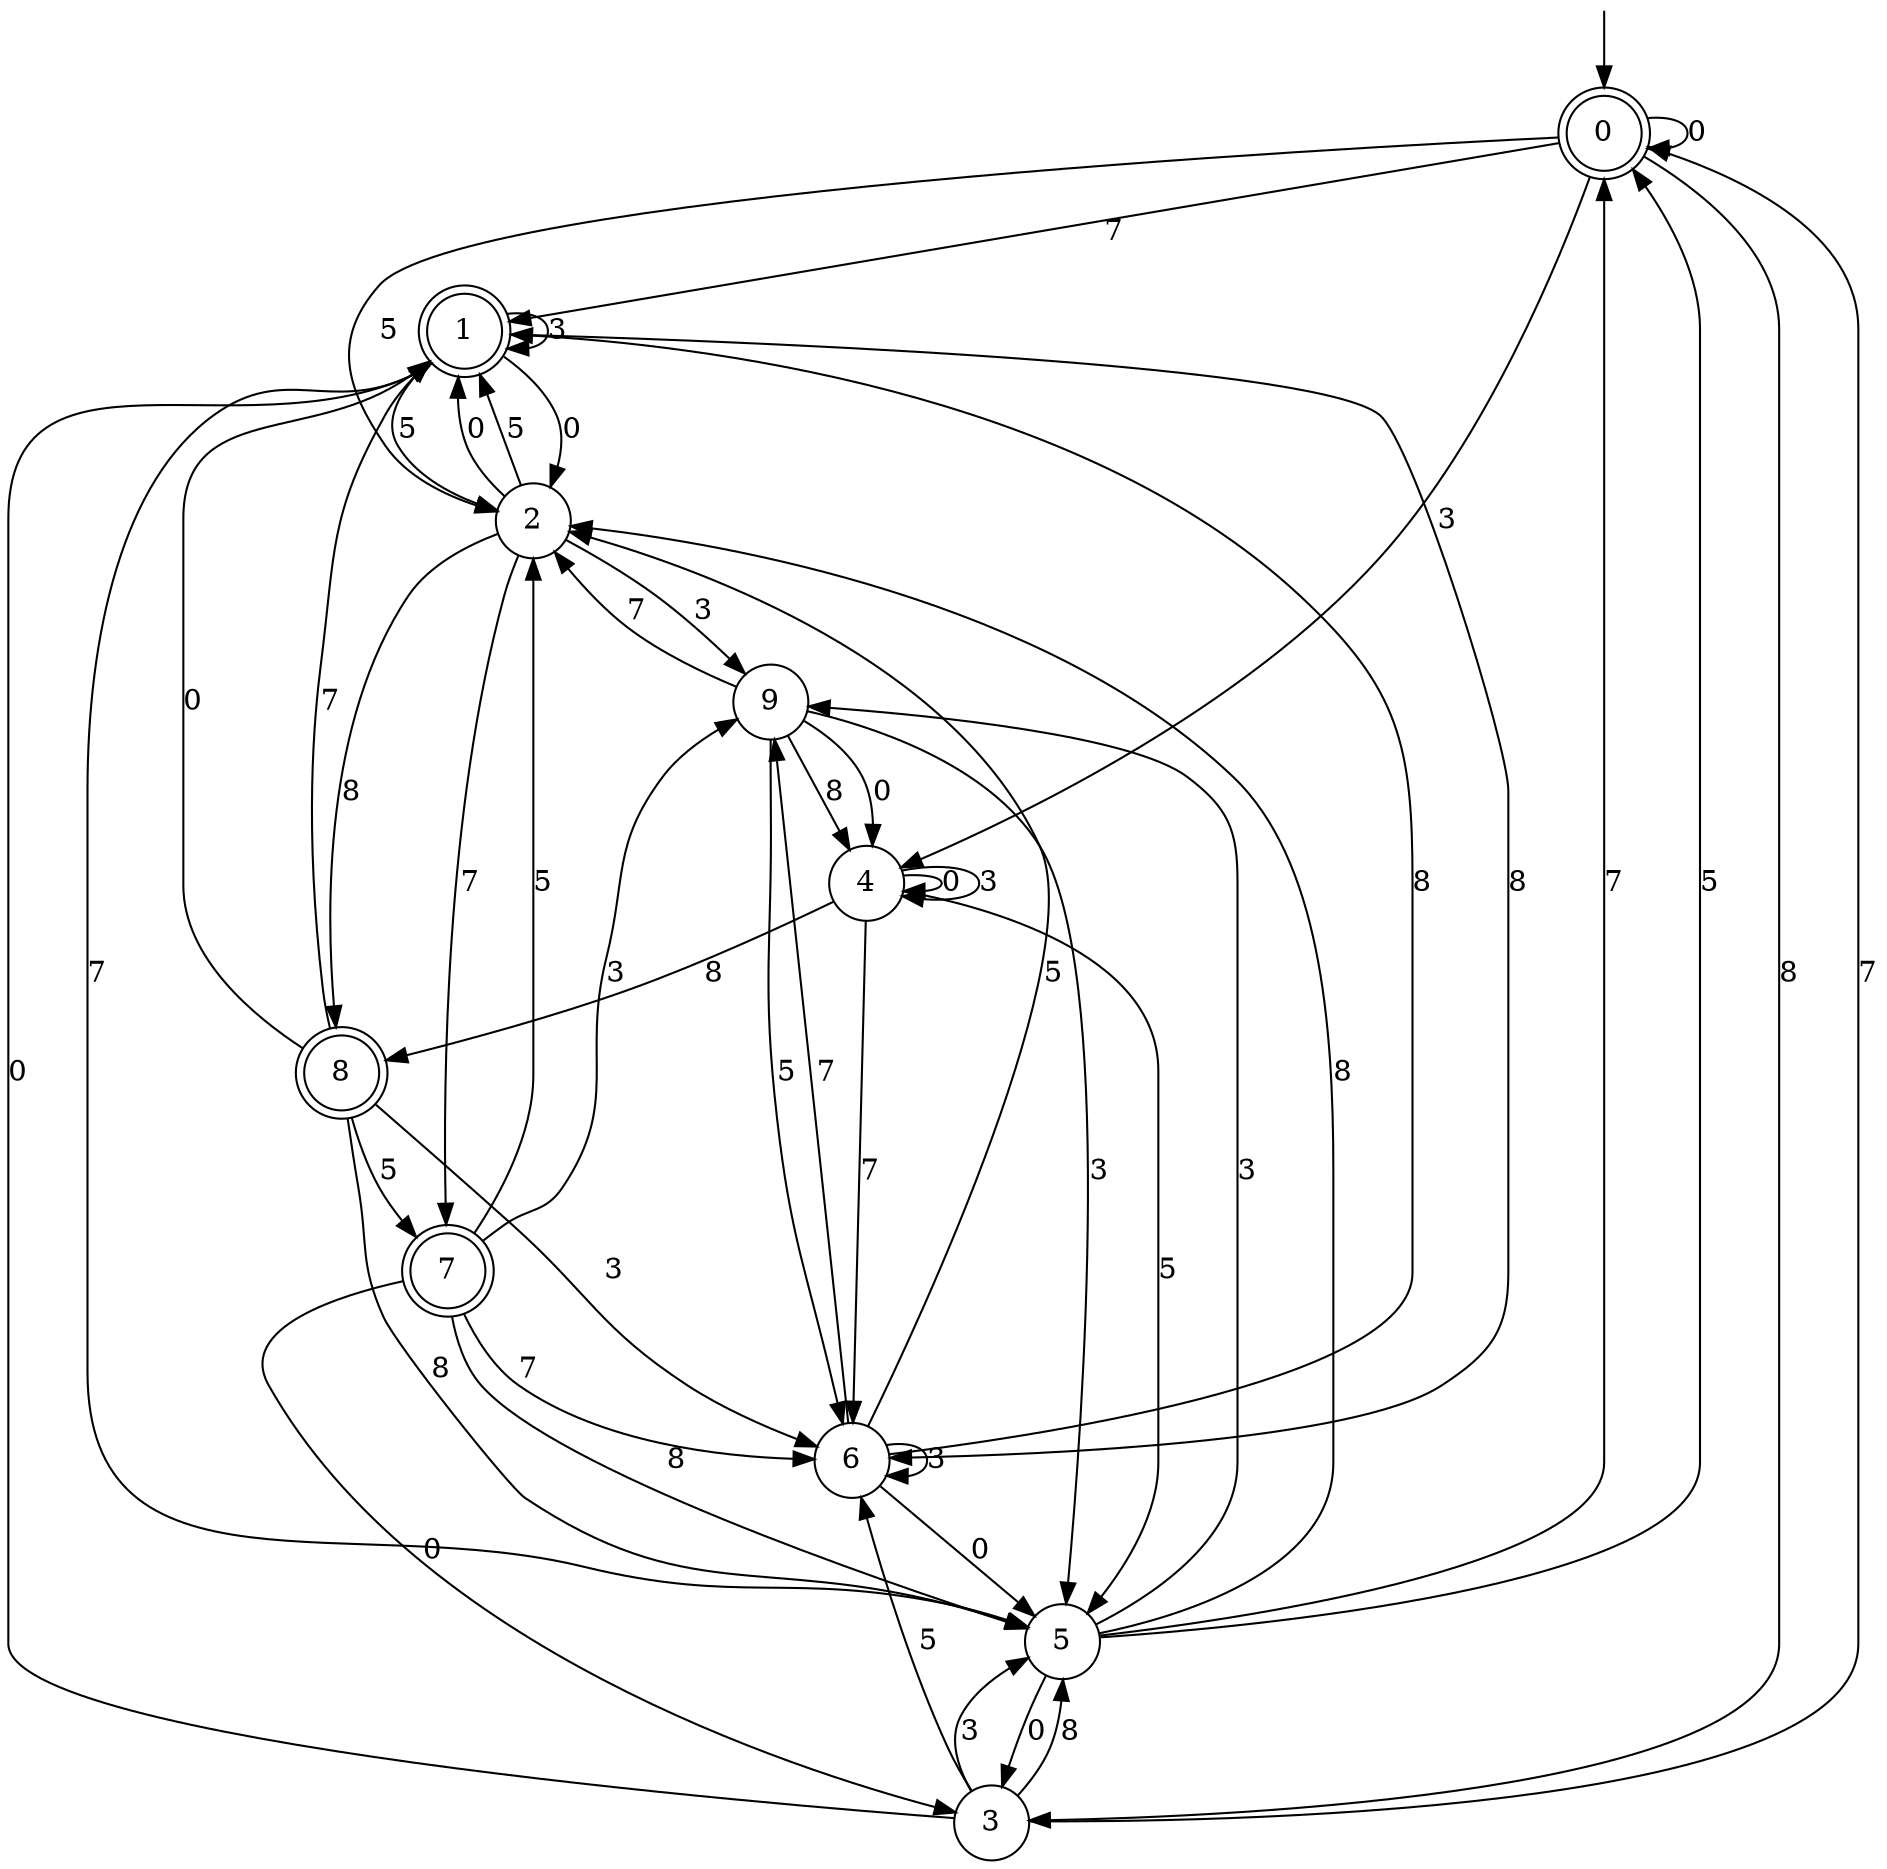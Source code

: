 digraph g {

	s0 [shape="doublecircle" label="0"];
	s1 [shape="doublecircle" label="1"];
	s2 [shape="circle" label="2"];
	s3 [shape="circle" label="3"];
	s4 [shape="circle" label="4"];
	s5 [shape="circle" label="5"];
	s6 [shape="circle" label="6"];
	s7 [shape="doublecircle" label="7"];
	s8 [shape="doublecircle" label="8"];
	s9 [shape="circle" label="9"];
	s0 -> s1 [label="7"];
	s0 -> s0 [label="0"];
	s0 -> s2 [label="5"];
	s0 -> s3 [label="8"];
	s0 -> s4 [label="3"];
	s1 -> s5 [label="7"];
	s1 -> s2 [label="0"];
	s1 -> s2 [label="5"];
	s1 -> s6 [label="8"];
	s1 -> s1 [label="3"];
	s2 -> s7 [label="7"];
	s2 -> s1 [label="0"];
	s2 -> s1 [label="5"];
	s2 -> s8 [label="8"];
	s2 -> s9 [label="3"];
	s3 -> s0 [label="7"];
	s3 -> s1 [label="0"];
	s3 -> s6 [label="5"];
	s3 -> s5 [label="8"];
	s3 -> s5 [label="3"];
	s4 -> s6 [label="7"];
	s4 -> s4 [label="0"];
	s4 -> s5 [label="5"];
	s4 -> s8 [label="8"];
	s4 -> s4 [label="3"];
	s5 -> s0 [label="7"];
	s5 -> s3 [label="0"];
	s5 -> s0 [label="5"];
	s5 -> s2 [label="8"];
	s5 -> s9 [label="3"];
	s6 -> s9 [label="7"];
	s6 -> s5 [label="0"];
	s6 -> s2 [label="5"];
	s6 -> s1 [label="8"];
	s6 -> s6 [label="3"];
	s7 -> s6 [label="7"];
	s7 -> s3 [label="0"];
	s7 -> s2 [label="5"];
	s7 -> s5 [label="8"];
	s7 -> s9 [label="3"];
	s8 -> s1 [label="7"];
	s8 -> s1 [label="0"];
	s8 -> s7 [label="5"];
	s8 -> s5 [label="8"];
	s8 -> s6 [label="3"];
	s9 -> s2 [label="7"];
	s9 -> s4 [label="0"];
	s9 -> s6 [label="5"];
	s9 -> s4 [label="8"];
	s9 -> s5 [label="3"];

__start0 [label="" shape="none" width="0" height="0"];
__start0 -> s0;

}
